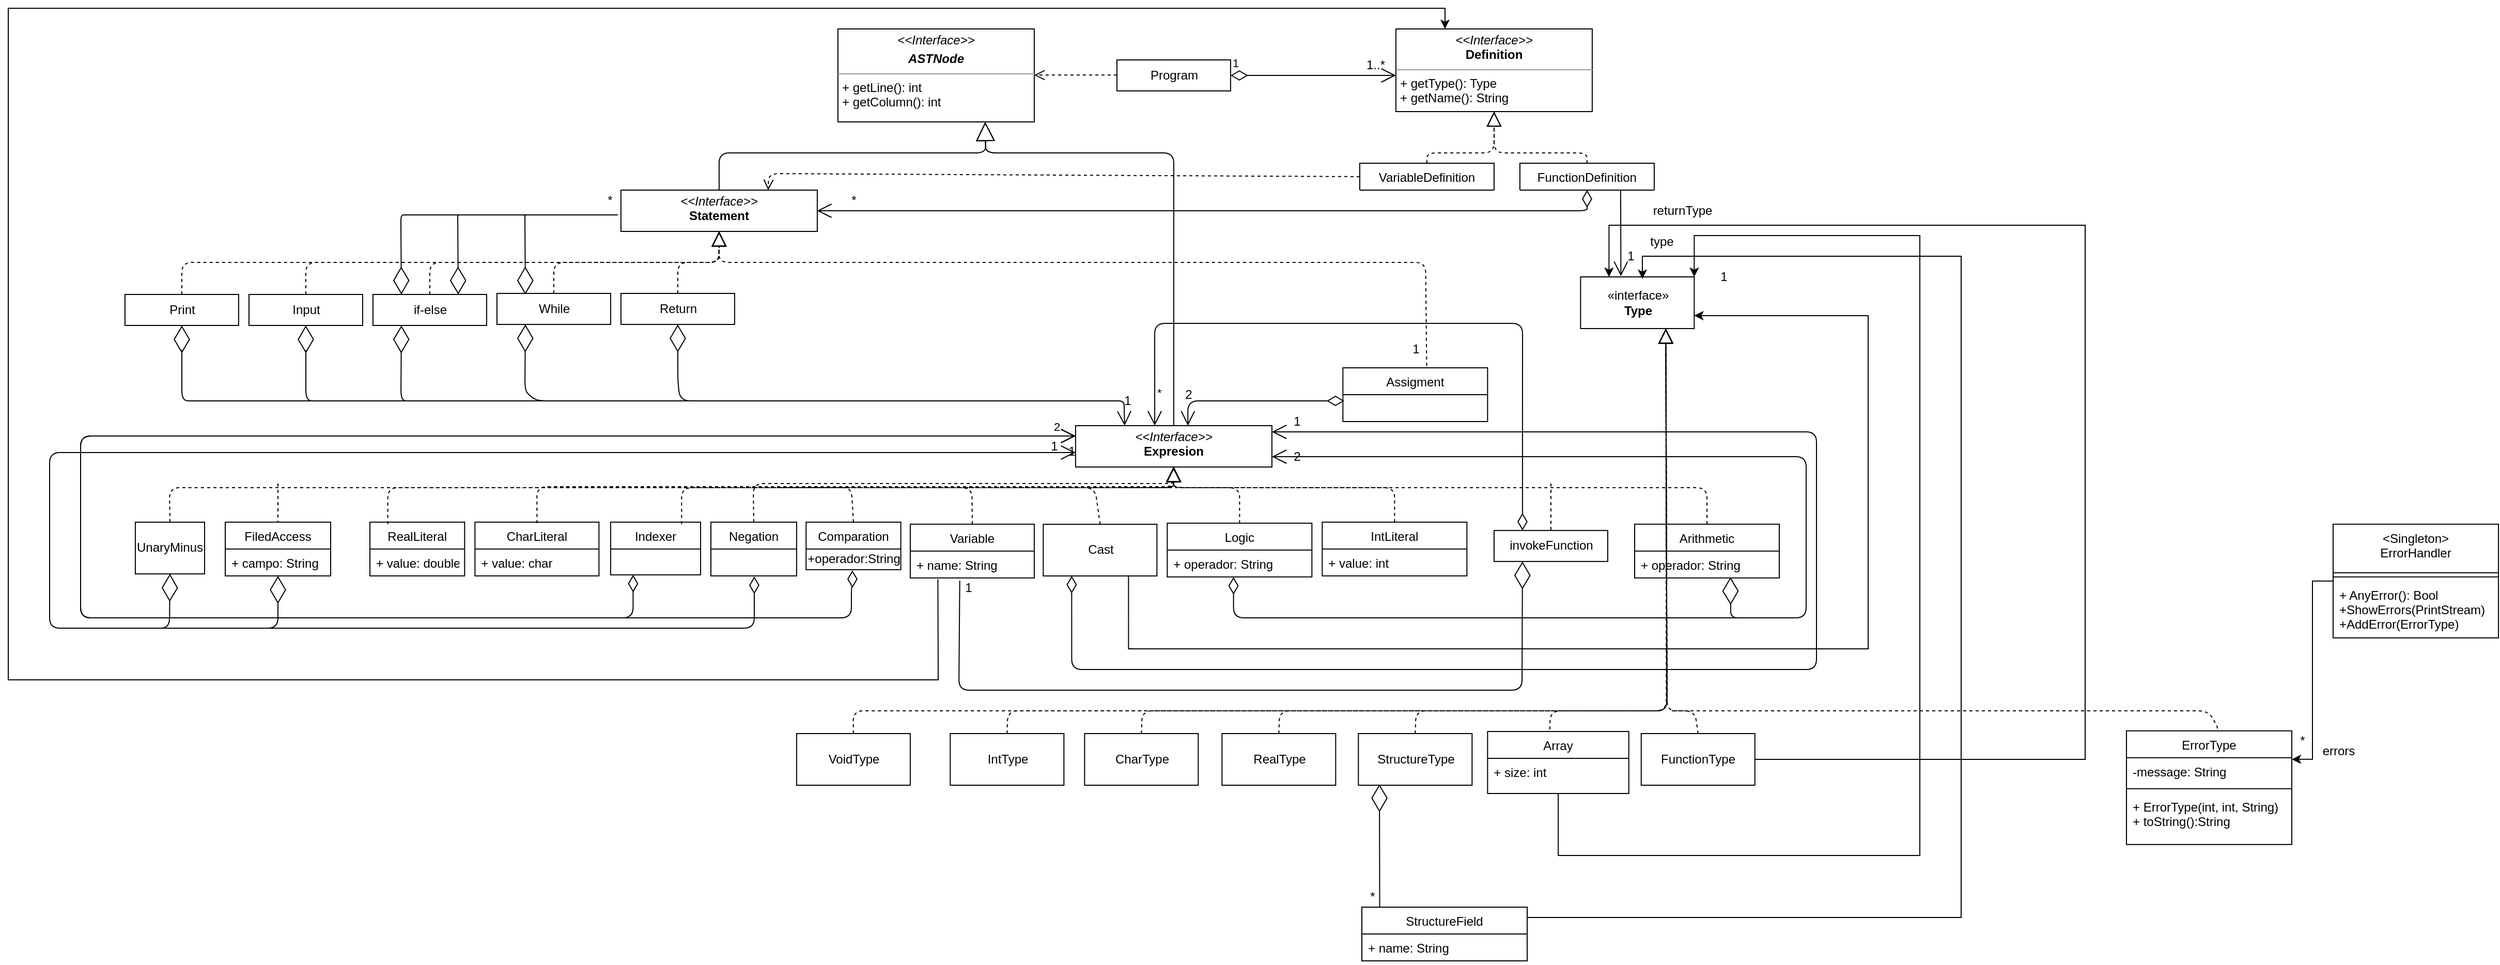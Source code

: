 <mxfile version="12.8.8" type="device"><diagram id="mtqX8npWalexchoMJ6ea" name="Page-1"><mxGraphModel dx="3310" dy="965" grid="1" gridSize="10" guides="1" tooltips="1" connect="1" arrows="1" fold="1" page="1" pageScale="1" pageWidth="1654" pageHeight="1169" math="0" shadow="0"><root><mxCell id="0"/><mxCell id="1" parent="0"/><mxCell id="wQ34snUCWMSQQyn44L-6-1" value="&lt;p style=&quot;margin: 0px ; margin-top: 4px ; text-align: center&quot;&gt;&lt;i&gt;&amp;lt;&amp;lt;Interface&amp;gt;&amp;gt;&lt;/i&gt;&lt;br&gt;&lt;/p&gt;&lt;p style=&quot;margin: 0px ; margin-top: 4px ; text-align: center&quot;&gt;&lt;i&gt;&lt;b&gt;ASTNode&lt;/b&gt;&lt;/i&gt;&lt;/p&gt;&lt;hr size=&quot;1&quot;&gt;&lt;p style=&quot;margin: 0px ; margin-left: 4px&quot;&gt;+ getLine(): int&lt;br&gt;+ getColumn(): int&lt;/p&gt;" style="verticalAlign=top;align=left;overflow=fill;fontSize=12;fontFamily=Helvetica;html=1;" parent="1" vertex="1"><mxGeometry x="742.96" y="140" width="190" height="90" as="geometry"/></mxCell><mxCell id="wQ34snUCWMSQQyn44L-6-2" value="" style="html=1;verticalAlign=bottom;endArrow=open;dashed=1;endSize=8;" parent="1" edge="1"><mxGeometry relative="1" as="geometry"><mxPoint x="1012.96" y="184.66" as="sourcePoint"/><mxPoint x="932.96" y="184.66" as="targetPoint"/></mxGeometry></mxCell><mxCell id="wQ34snUCWMSQQyn44L-6-3" value="Program" style="html=1;" parent="1" vertex="1"><mxGeometry x="1012.96" y="170" width="110" height="30" as="geometry"/></mxCell><mxCell id="wQ34snUCWMSQQyn44L-6-4" value="1" style="endArrow=open;html=1;endSize=12;startArrow=diamondThin;startSize=14;startFill=0;edgeStyle=orthogonalEdgeStyle;align=left;verticalAlign=bottom;" parent="1" source="wQ34snUCWMSQQyn44L-6-3" edge="1"><mxGeometry x="-1" y="3" relative="1" as="geometry"><mxPoint x="1122.96" y="185" as="sourcePoint"/><mxPoint x="1282.96" y="185" as="targetPoint"/></mxGeometry></mxCell><mxCell id="wQ34snUCWMSQQyn44L-6-5" value="&lt;p style=&quot;margin: 0px ; margin-top: 4px ; text-align: center&quot;&gt;&lt;i&gt;&amp;lt;&amp;lt;Interface&amp;gt;&amp;gt;&lt;/i&gt;&lt;br&gt;&lt;b&gt;Definition&lt;/b&gt;&lt;/p&gt;&lt;hr size=&quot;1&quot;&gt;&lt;p style=&quot;margin: 0px ; margin-left: 4px&quot;&gt;+ getType(): Type&lt;br&gt;+ getName(): String&lt;/p&gt;" style="verticalAlign=top;align=left;overflow=fill;fontSize=12;fontFamily=Helvetica;html=1;" parent="1" vertex="1"><mxGeometry x="1282.96" y="140" width="190" height="80" as="geometry"/></mxCell><mxCell id="wQ34snUCWMSQQyn44L-6-6" value="1..*" style="text;html=1;align=center;verticalAlign=middle;resizable=0;points=[];autosize=1;" parent="1" vertex="1"><mxGeometry x="1247.96" y="165" width="30" height="20" as="geometry"/></mxCell><mxCell id="wQ34snUCWMSQQyn44L-6-7" value="VariableDefinition" style="swimlane;fontStyle=0;childLayout=stackLayout;horizontal=1;startSize=26;fillColor=none;horizontalStack=0;resizeParent=1;resizeParentMax=0;resizeLast=0;collapsible=1;marginBottom=0;" parent="1" vertex="1" collapsed="1"><mxGeometry x="1247.96" y="270" width="130" height="26" as="geometry"><mxRectangle x="1270" y="220" width="140" height="52" as="alternateBounds"/></mxGeometry></mxCell><mxCell id="wQ34snUCWMSQQyn44L-6-8" value="+ offset: int" style="text;strokeColor=none;fillColor=none;align=left;verticalAlign=top;spacingLeft=4;spacingRight=4;overflow=hidden;rotatable=0;points=[[0,0.5],[1,0.5]];portConstraint=eastwest;" parent="wQ34snUCWMSQQyn44L-6-7" vertex="1"><mxGeometry y="26" width="130" height="26" as="geometry"/></mxCell><mxCell id="wQ34snUCWMSQQyn44L-6-9" value="FunctionDefinition" style="swimlane;fontStyle=0;childLayout=stackLayout;horizontal=1;startSize=26;fillColor=none;horizontalStack=0;resizeParent=1;resizeParentMax=0;resizeLast=0;collapsible=1;marginBottom=0;" parent="1" vertex="1" collapsed="1"><mxGeometry x="1402.96" y="270" width="130" height="26" as="geometry"><mxRectangle x="1430" y="220" width="140" height="52" as="alternateBounds"/></mxGeometry></mxCell><mxCell id="wQ34snUCWMSQQyn44L-6-10" value="+ name: String" style="text;strokeColor=none;fillColor=none;align=left;verticalAlign=top;spacingLeft=4;spacingRight=4;overflow=hidden;rotatable=0;points=[[0,0.5],[1,0.5]];portConstraint=eastwest;" parent="wQ34snUCWMSQQyn44L-6-9" vertex="1"><mxGeometry y="26" width="130" height="26" as="geometry"/></mxCell><mxCell id="wQ34snUCWMSQQyn44L-6-11" value="&lt;p style=&quot;margin: 0px ; margin-top: 4px ; text-align: center&quot;&gt;&lt;i&gt;&amp;lt;&amp;lt;Interface&amp;gt;&amp;gt;&lt;/i&gt;&lt;br&gt;&lt;b&gt;Statement&lt;/b&gt;&lt;/p&gt;" style="verticalAlign=top;align=left;overflow=fill;fontSize=12;fontFamily=Helvetica;html=1;" parent="1" vertex="1"><mxGeometry x="532.96" y="296" width="190" height="40" as="geometry"/></mxCell><mxCell id="wQ34snUCWMSQQyn44L-6-12" value="" style="html=1;verticalAlign=bottom;endArrow=open;dashed=1;endSize=8;entryX=0.75;entryY=0;entryDx=0;entryDy=0;exitX=0;exitY=0.5;exitDx=0;exitDy=0;" parent="1" source="wQ34snUCWMSQQyn44L-6-7" target="wQ34snUCWMSQQyn44L-6-11" edge="1"><mxGeometry relative="1" as="geometry"><mxPoint x="1162.96" y="310" as="sourcePoint"/><mxPoint x="1082.96" y="310" as="targetPoint"/><Array as="points"><mxPoint x="675.96" y="280"/></Array></mxGeometry></mxCell><mxCell id="wQ34snUCWMSQQyn44L-6-13" value="&lt;br&gt;" style="endArrow=open;html=1;endSize=12;startArrow=diamondThin;startSize=14;startFill=0;edgeStyle=orthogonalEdgeStyle;align=left;verticalAlign=bottom;exitX=0.5;exitY=1;exitDx=0;exitDy=0;" parent="1" source="wQ34snUCWMSQQyn44L-6-9" edge="1"><mxGeometry x="-1" y="3" relative="1" as="geometry"><mxPoint x="1472.96" y="320" as="sourcePoint"/><mxPoint x="722.67" y="316" as="targetPoint"/><Array as="points"><mxPoint x="1467.67" y="316"/><mxPoint x="722.67" y="316"/></Array></mxGeometry></mxCell><mxCell id="wQ34snUCWMSQQyn44L-6-14" value="*" style="text;html=1;align=center;verticalAlign=middle;resizable=0;points=[];autosize=1;" parent="1" vertex="1"><mxGeometry x="747.96" y="296" width="20" height="20" as="geometry"/></mxCell><mxCell id="wQ34snUCWMSQQyn44L-6-15" value="" style="endArrow=block;endSize=16;endFill=0;html=1;exitX=0.5;exitY=0;exitDx=0;exitDy=0;entryX=0.75;entryY=1;entryDx=0;entryDy=0;" parent="1" source="wQ34snUCWMSQQyn44L-6-11" target="wQ34snUCWMSQQyn44L-6-1" edge="1"><mxGeometry x="0.136" y="40" width="160" relative="1" as="geometry"><mxPoint x="742.96" y="400" as="sourcePoint"/><mxPoint x="912.96" y="300" as="targetPoint"/><Array as="points"><mxPoint x="627.96" y="260"/><mxPoint x="885.96" y="260"/></Array><mxPoint as="offset"/></mxGeometry></mxCell><mxCell id="wQ34snUCWMSQQyn44L-6-16" value="&lt;p style=&quot;margin: 0px ; margin-top: 4px ; text-align: center&quot;&gt;&lt;i&gt;&amp;lt;&amp;lt;Interface&amp;gt;&amp;gt;&lt;/i&gt;&lt;br&gt;&lt;b&gt;Expresion&lt;/b&gt;&lt;/p&gt;&lt;p style=&quot;margin: 0px ; margin-left: 4px&quot;&gt;&lt;br&gt;&lt;/p&gt;&lt;p style=&quot;margin: 0px ; margin-left: 4px&quot;&gt;&lt;br&gt;&lt;/p&gt;" style="verticalAlign=top;align=left;overflow=fill;fontSize=12;fontFamily=Helvetica;html=1;" parent="1" vertex="1"><mxGeometry x="972.96" y="524" width="190" height="40" as="geometry"/></mxCell><mxCell id="wQ34snUCWMSQQyn44L-6-17" value="&lt;br&gt;" style="endArrow=block;endSize=16;endFill=0;html=1;exitX=0.5;exitY=0;exitDx=0;exitDy=0;entryX=0.75;entryY=1;entryDx=0;entryDy=0;" parent="1" source="wQ34snUCWMSQQyn44L-6-16" target="wQ34snUCWMSQQyn44L-6-1" edge="1"><mxGeometry width="160" relative="1" as="geometry"><mxPoint x="1062.96" y="380" as="sourcePoint"/><mxPoint x="882.96" y="230" as="targetPoint"/><Array as="points"><mxPoint x="1067.96" y="420"/><mxPoint x="1067.96" y="260"/><mxPoint x="885.96" y="260"/></Array></mxGeometry></mxCell><mxCell id="wQ34snUCWMSQQyn44L-6-18" value="Assigment" style="swimlane;fontStyle=0;childLayout=stackLayout;horizontal=1;startSize=26;fillColor=none;horizontalStack=0;resizeParent=1;resizeParentMax=0;resizeLast=0;collapsible=1;marginBottom=0;" parent="1" vertex="1"><mxGeometry x="1231.67" y="468" width="140" height="52" as="geometry"><mxRectangle x="1290" y="350" width="90" height="26" as="alternateBounds"/></mxGeometry></mxCell><mxCell id="wQ34snUCWMSQQyn44L-6-19" value="" style="endArrow=open;html=1;endSize=12;startArrow=diamondThin;startSize=14;startFill=0;edgeStyle=orthogonalEdgeStyle;align=left;verticalAlign=bottom;exitX=0;exitY=0.5;exitDx=0;exitDy=0;" parent="1" target="wQ34snUCWMSQQyn44L-6-16" edge="1"><mxGeometry x="-1" y="3" relative="1" as="geometry"><mxPoint x="1232.96" y="500" as="sourcePoint"/><mxPoint x="1151.67" y="520" as="targetPoint"/><Array as="points"><mxPoint x="1081.67" y="500"/></Array></mxGeometry></mxCell><mxCell id="wQ34snUCWMSQQyn44L-6-20" value="1" style="text;html=1;align=center;verticalAlign=middle;resizable=0;points=[];autosize=1;" parent="1" vertex="1"><mxGeometry x="1291.67" y="440" width="20" height="20" as="geometry"/></mxCell><mxCell id="wQ34snUCWMSQQyn44L-6-22" value="«interface»&lt;br&gt;&lt;b&gt;Type&lt;/b&gt;" style="html=1;" parent="1" vertex="1"><mxGeometry x="1461.67" y="380" width="110" height="50" as="geometry"/></mxCell><mxCell id="wQ34snUCWMSQQyn44L-6-23" value="" style="endArrow=block;dashed=1;endFill=0;endSize=12;html=1;exitX=0.5;exitY=0;exitDx=0;exitDy=0;entryX=0.5;entryY=1;entryDx=0;entryDy=0;" parent="1" source="wQ34snUCWMSQQyn44L-6-7" target="wQ34snUCWMSQQyn44L-6-5" edge="1"><mxGeometry width="160" relative="1" as="geometry"><mxPoint x="1247.96" y="250" as="sourcePoint"/><mxPoint x="1372.96" y="220" as="targetPoint"/><Array as="points"><mxPoint x="1312.96" y="260"/><mxPoint x="1377.96" y="260"/></Array></mxGeometry></mxCell><mxCell id="wQ34snUCWMSQQyn44L-6-24" value="" style="endArrow=block;dashed=1;endFill=0;endSize=12;html=1;entryX=0.5;entryY=1;entryDx=0;entryDy=0;exitX=0.5;exitY=0;exitDx=0;exitDy=0;" parent="1" source="wQ34snUCWMSQQyn44L-6-9" target="wQ34snUCWMSQQyn44L-6-5" edge="1"><mxGeometry width="160" relative="1" as="geometry"><mxPoint x="1257.96" y="260" as="sourcePoint"/><mxPoint x="1417.96" y="260" as="targetPoint"/><Array as="points"><mxPoint x="1467.96" y="260"/><mxPoint x="1377.96" y="260"/></Array></mxGeometry></mxCell><mxCell id="wQ34snUCWMSQQyn44L-6-25" value="" style="endArrow=open;endFill=1;endSize=12;html=1;exitX=0.75;exitY=1;exitDx=0;exitDy=0;entryX=0.355;entryY=-0.015;entryDx=0;entryDy=0;entryPerimeter=0;" parent="1" source="wQ34snUCWMSQQyn44L-6-9" target="wQ34snUCWMSQQyn44L-6-22" edge="1"><mxGeometry width="160" relative="1" as="geometry"><mxPoint x="1502.96" y="330" as="sourcePoint"/><mxPoint x="1662.96" y="330" as="targetPoint"/></mxGeometry></mxCell><mxCell id="wQ34snUCWMSQQyn44L-6-26" value="" style="endArrow=block;dashed=1;endFill=0;endSize=12;html=1;entryX=0.5;entryY=1;entryDx=0;entryDy=0;exitX=0.5;exitY=0;exitDx=0;exitDy=0;" parent="1" source="wQ34snUCWMSQQyn44L-6-28" target="wQ34snUCWMSQQyn44L-6-16" edge="1"><mxGeometry width="160" relative="1" as="geometry"><mxPoint x="1067.96" y="614" as="sourcePoint"/><mxPoint x="1142.96" y="614" as="targetPoint"/><Array as="points"><mxPoint x="96" y="584"/><mxPoint x="118" y="584"/><mxPoint x="186.67" y="584"/><mxPoint x="366.67" y="584"/><mxPoint x="547.96" y="584"/><mxPoint x="1067.96" y="584"/></Array></mxGeometry></mxCell><mxCell id="wQ34snUCWMSQQyn44L-6-27" value="" style="endArrow=block;dashed=1;endFill=0;endSize=12;html=1;entryX=0.5;entryY=1;entryDx=0;entryDy=0;exitX=0.5;exitY=0;exitDx=0;exitDy=0;" parent="1" source="wQ34snUCWMSQQyn44L-6-29" edge="1"><mxGeometry width="160" relative="1" as="geometry"><mxPoint x="1067.62" y="614" as="sourcePoint"/><mxPoint x="1067.62" y="564" as="targetPoint"/><Array as="points"><mxPoint x="872.67" y="584"/><mxPoint x="822.96" y="584"/><mxPoint x="842.96" y="584"/><mxPoint x="922.96" y="584"/><mxPoint x="1067.96" y="584"/></Array></mxGeometry></mxCell><mxCell id="wQ34snUCWMSQQyn44L-6-28" value="UnaryMinus" style="html=1;" parent="1" vertex="1"><mxGeometry x="62.96" y="617.43" width="67.04" height="50" as="geometry"/></mxCell><mxCell id="wQ34snUCWMSQQyn44L-6-29" value="Variable" style="swimlane;fontStyle=0;childLayout=stackLayout;horizontal=1;startSize=26;fillColor=none;horizontalStack=0;resizeParent=1;resizeParentMax=0;resizeLast=0;collapsible=1;marginBottom=0;" parent="1" vertex="1"><mxGeometry x="812.96" y="619.43" width="120" height="52" as="geometry"/></mxCell><mxCell id="wQ34snUCWMSQQyn44L-6-30" value="+ name: String" style="text;strokeColor=none;fillColor=none;align=left;verticalAlign=top;spacingLeft=4;spacingRight=4;overflow=hidden;rotatable=0;points=[[0,0.5],[1,0.5]];portConstraint=eastwest;" parent="wQ34snUCWMSQQyn44L-6-29" vertex="1"><mxGeometry y="26" width="120" height="26" as="geometry"/></mxCell><mxCell id="wQ34snUCWMSQQyn44L-6-31" value="" style="endArrow=block;dashed=1;endFill=0;endSize=12;html=1;entryX=0.5;entryY=1;entryDx=0;entryDy=0;exitX=0.5;exitY=0;exitDx=0;exitDy=0;" parent="1" source="wQ34snUCWMSQQyn44L-6-33" edge="1"><mxGeometry width="160" relative="1" as="geometry"><mxPoint x="1067.62" y="614" as="sourcePoint"/><mxPoint x="1067.62" y="564" as="targetPoint"/><Array as="points"><mxPoint x="1281.67" y="584"/><mxPoint x="1232.96" y="584"/><mxPoint x="1207.96" y="584"/><mxPoint x="1152.96" y="584"/><mxPoint x="1067.96" y="584"/></Array></mxGeometry></mxCell><mxCell id="wQ34snUCWMSQQyn44L-6-32" value="" style="endArrow=block;dashed=1;endFill=0;endSize=12;html=1;entryX=0.5;entryY=1;entryDx=0;entryDy=0;exitX=0.5;exitY=0;exitDx=0;exitDy=0;" parent="1" source="wQ34snUCWMSQQyn44L-6-35" edge="1"><mxGeometry width="160" relative="1" as="geometry"><mxPoint x="1067.62" y="614" as="sourcePoint"/><mxPoint x="1067.62" y="564" as="targetPoint"/><Array as="points"><mxPoint x="1584" y="584"/><mxPoint x="1432.67" y="584"/><mxPoint x="1382.96" y="584"/><mxPoint x="1192.96" y="584"/><mxPoint x="1152.96" y="584"/><mxPoint x="1067.96" y="584"/></Array></mxGeometry></mxCell><mxCell id="wQ34snUCWMSQQyn44L-6-33" value="IntLiteral" style="swimlane;fontStyle=0;childLayout=stackLayout;horizontal=1;startSize=26;fillColor=none;horizontalStack=0;resizeParent=1;resizeParentMax=0;resizeLast=0;collapsible=1;marginBottom=0;" parent="1" vertex="1"><mxGeometry x="1211.67" y="617.43" width="140" height="52" as="geometry"/></mxCell><mxCell id="wQ34snUCWMSQQyn44L-6-34" value="+ value: int" style="text;strokeColor=none;fillColor=none;align=left;verticalAlign=top;spacingLeft=4;spacingRight=4;overflow=hidden;rotatable=0;points=[[0,0.5],[1,0.5]];portConstraint=eastwest;" parent="wQ34snUCWMSQQyn44L-6-33" vertex="1"><mxGeometry y="26" width="140" height="26" as="geometry"/></mxCell><mxCell id="wQ34snUCWMSQQyn44L-6-35" value="Arithmetic" style="swimlane;fontStyle=0;childLayout=stackLayout;horizontal=1;startSize=26;fillColor=none;horizontalStack=0;resizeParent=1;resizeParentMax=0;resizeLast=0;collapsible=1;marginBottom=0;" parent="1" vertex="1"><mxGeometry x="1514" y="619.43" width="140" height="52" as="geometry"/></mxCell><mxCell id="wQ34snUCWMSQQyn44L-6-36" value="+ operador: String" style="text;strokeColor=none;fillColor=none;align=left;verticalAlign=top;spacingLeft=4;spacingRight=4;overflow=hidden;rotatable=0;points=[[0,0.5],[1,0.5]];portConstraint=eastwest;" parent="wQ34snUCWMSQQyn44L-6-35" vertex="1"><mxGeometry y="26" width="140" height="26" as="geometry"/></mxCell><mxCell id="wQ34snUCWMSQQyn44L-6-37" value="2" style="text;html=1;align=center;verticalAlign=middle;resizable=0;points=[];autosize=1;" parent="1" vertex="1"><mxGeometry x="1071.67" y="484" width="20" height="20" as="geometry"/></mxCell><mxCell id="wQ34snUCWMSQQyn44L-6-40" value="Print" style="html=1;" parent="1" vertex="1"><mxGeometry x="52.96" y="397" width="110" height="30" as="geometry"/></mxCell><mxCell id="wQ34snUCWMSQQyn44L-6-41" value="Input" style="html=1;" parent="1" vertex="1"><mxGeometry x="172.96" y="397" width="110" height="30" as="geometry"/></mxCell><mxCell id="wQ34snUCWMSQQyn44L-6-42" value="if-else" style="html=1;" parent="1" vertex="1"><mxGeometry x="292.96" y="397" width="110" height="30" as="geometry"/></mxCell><mxCell id="wQ34snUCWMSQQyn44L-6-43" value="While" style="html=1;" parent="1" vertex="1"><mxGeometry x="412.96" y="396" width="110" height="30" as="geometry"/></mxCell><mxCell id="wQ34snUCWMSQQyn44L-6-44" value="Return" style="html=1;" parent="1" vertex="1"><mxGeometry x="532.96" y="396" width="110" height="30" as="geometry"/></mxCell><mxCell id="wQ34snUCWMSQQyn44L-6-45" value="invokeFunction" style="html=1;" parent="1" vertex="1"><mxGeometry x="1377.96" y="625.43" width="110" height="30" as="geometry"/></mxCell><mxCell id="wQ34snUCWMSQQyn44L-6-46" value="" style="endArrow=block;dashed=1;endFill=0;endSize=12;html=1;exitX=0.5;exitY=0;exitDx=0;exitDy=0;entryX=0.5;entryY=1;entryDx=0;entryDy=0;" parent="1" source="wQ34snUCWMSQQyn44L-6-42" target="wQ34snUCWMSQQyn44L-6-11" edge="1"><mxGeometry width="160" relative="1" as="geometry"><mxPoint x="342.96" y="376" as="sourcePoint"/><mxPoint x="632.96" y="336" as="targetPoint"/><Array as="points"><mxPoint x="347.96" y="366"/><mxPoint x="627.96" y="366"/></Array></mxGeometry></mxCell><mxCell id="wQ34snUCWMSQQyn44L-6-47" value="" style="endArrow=block;dashed=1;endFill=0;endSize=12;html=1;exitX=0.5;exitY=0;exitDx=0;exitDy=0;entryX=0.5;entryY=1;entryDx=0;entryDy=0;" parent="1" source="wQ34snUCWMSQQyn44L-6-41" target="wQ34snUCWMSQQyn44L-6-11" edge="1"><mxGeometry width="160" relative="1" as="geometry"><mxPoint x="222.96" y="319" as="sourcePoint"/><mxPoint x="632.96" y="336" as="targetPoint"/><Array as="points"><mxPoint x="227.96" y="366"/><mxPoint x="627.96" y="366"/></Array></mxGeometry></mxCell><mxCell id="wQ34snUCWMSQQyn44L-6-48" value="" style="endArrow=block;dashed=1;endFill=0;endSize=12;html=1;exitX=0.5;exitY=0;exitDx=0;exitDy=0;entryX=0.5;entryY=1;entryDx=0;entryDy=0;" parent="1" source="wQ34snUCWMSQQyn44L-6-40" target="wQ34snUCWMSQQyn44L-6-11" edge="1"><mxGeometry width="160" relative="1" as="geometry"><mxPoint x="92.96" y="360" as="sourcePoint"/><mxPoint x="662.96" y="356" as="targetPoint"/><Array as="points"><mxPoint x="107.96" y="366"/><mxPoint x="627.96" y="366"/></Array></mxGeometry></mxCell><mxCell id="wQ34snUCWMSQQyn44L-6-50" value="" style="endArrow=block;dashed=1;endFill=0;endSize=12;html=1;exitX=0.5;exitY=0;exitDx=0;exitDy=0;entryX=0.5;entryY=1;entryDx=0;entryDy=0;" parent="1" source="wQ34snUCWMSQQyn44L-6-44" target="wQ34snUCWMSQQyn44L-6-11" edge="1"><mxGeometry width="160" relative="1" as="geometry"><mxPoint x="582.96" y="385.5" as="sourcePoint"/><mxPoint x="742.96" y="385.5" as="targetPoint"/><Array as="points"><mxPoint x="587.96" y="366"/><mxPoint x="627.96" y="366"/></Array></mxGeometry></mxCell><mxCell id="wQ34snUCWMSQQyn44L-6-51" value="" style="endArrow=block;dashed=1;endFill=0;endSize=12;html=1;exitX=0.5;exitY=0;exitDx=0;exitDy=0;entryX=0.5;entryY=1;entryDx=0;entryDy=0;" parent="1" source="wQ34snUCWMSQQyn44L-6-43" target="wQ34snUCWMSQQyn44L-6-11" edge="1"><mxGeometry width="160" relative="1" as="geometry"><mxPoint x="452.96" y="369" as="sourcePoint"/><mxPoint x="612.96" y="369" as="targetPoint"/><Array as="points"><mxPoint x="467.96" y="366"/><mxPoint x="627.96" y="366"/></Array></mxGeometry></mxCell><mxCell id="wQ34snUCWMSQQyn44L-6-52" value="IntType" style="html=1;" parent="1" vertex="1"><mxGeometry x="851.67" y="822" width="110" height="50" as="geometry"/></mxCell><mxCell id="wQ34snUCWMSQQyn44L-6-53" value="CharType" style="html=1;" parent="1" vertex="1"><mxGeometry x="981.67" y="822" width="110" height="50" as="geometry"/></mxCell><mxCell id="wQ34snUCWMSQQyn44L-6-54" value="RealType" style="html=1;" parent="1" vertex="1"><mxGeometry x="1114.67" y="822" width="110" height="50" as="geometry"/></mxCell><mxCell id="wQ34snUCWMSQQyn44L-6-55" value="StructureType" style="html=1;" parent="1" vertex="1"><mxGeometry x="1246.67" y="822" width="110" height="50" as="geometry"/></mxCell><mxCell id="wQ34snUCWMSQQyn44L-6-57" value="" style="endArrow=block;dashed=1;endFill=0;endSize=12;html=1;entryX=0.75;entryY=1;entryDx=0;entryDy=0;exitX=0.5;exitY=0;exitDx=0;exitDy=0;" parent="1" source="wQ34snUCWMSQQyn44L-6-52" target="wQ34snUCWMSQQyn44L-6-22" edge="1"><mxGeometry width="160" relative="1" as="geometry"><mxPoint x="1545.35" y="820" as="sourcePoint"/><mxPoint x="1773.56" y="800" as="targetPoint"/><Array as="points"><mxPoint x="907.35" y="800"/><mxPoint x="997.35" y="800"/><mxPoint x="1545.35" y="800"/></Array></mxGeometry></mxCell><mxCell id="wQ34snUCWMSQQyn44L-6-58" value="" style="endArrow=block;dashed=1;endFill=0;endSize=12;html=1;entryX=0.75;entryY=1;entryDx=0;entryDy=0;exitX=0.5;exitY=0;exitDx=0;exitDy=0;" parent="1" source="wQ34snUCWMSQQyn44L-6-54" target="wQ34snUCWMSQQyn44L-6-22" edge="1"><mxGeometry width="160" relative="1" as="geometry"><mxPoint x="872.35" y="1040" as="sourcePoint"/><mxPoint x="1773.56" y="800" as="targetPoint"/><Array as="points"><mxPoint x="1170.35" y="800"/><mxPoint x="1267.35" y="800"/><mxPoint x="1545.35" y="800"/></Array></mxGeometry></mxCell><mxCell id="wQ34snUCWMSQQyn44L-6-59" value="" style="endArrow=block;dashed=1;endFill=0;endSize=12;html=1;entryX=0.75;entryY=1;entryDx=0;entryDy=0;exitX=0.5;exitY=0;exitDx=0;exitDy=0;" parent="1" source="wQ34snUCWMSQQyn44L-6-53" target="wQ34snUCWMSQQyn44L-6-22" edge="1"><mxGeometry width="160" relative="1" as="geometry"><mxPoint x="1332.35" y="760" as="sourcePoint"/><mxPoint x="1773.56" y="800" as="targetPoint"/><Array as="points"><mxPoint x="1037.35" y="800"/><mxPoint x="1125.35" y="800"/><mxPoint x="1271.06" y="800"/><mxPoint x="1545.35" y="800"/></Array></mxGeometry></mxCell><mxCell id="wQ34snUCWMSQQyn44L-6-60" value="" style="endArrow=block;dashed=1;endFill=0;endSize=12;html=1;entryX=0.75;entryY=1;entryDx=0;entryDy=0;exitX=0.5;exitY=0;exitDx=0;exitDy=0;" parent="1" source="wQ34snUCWMSQQyn44L-6-55" target="wQ34snUCWMSQQyn44L-6-22" edge="1"><mxGeometry width="160" relative="1" as="geometry"><mxPoint x="892.35" y="1060" as="sourcePoint"/><mxPoint x="1773.56" y="800" as="targetPoint"/><Array as="points"><mxPoint x="1302.35" y="800"/><mxPoint x="1417.35" y="800"/><mxPoint x="1545.35" y="800"/></Array></mxGeometry></mxCell><mxCell id="wQ34snUCWMSQQyn44L-6-61" value="" style="endArrow=block;dashed=1;endFill=0;endSize=12;html=1;entryX=0.75;entryY=1;entryDx=0;entryDy=0;exitX=0.5;exitY=0;exitDx=0;exitDy=0;" parent="1" target="wQ34snUCWMSQQyn44L-6-22" edge="1"><mxGeometry width="160" relative="1" as="geometry"><mxPoint x="1431.67" y="830" as="sourcePoint"/><mxPoint x="1773.56" y="800" as="targetPoint"/><Array as="points"><mxPoint x="1432.35" y="800"/><mxPoint x="1545.35" y="800"/></Array></mxGeometry></mxCell><mxCell id="wQ34snUCWMSQQyn44L-6-62" value="Logic" style="swimlane;fontStyle=0;childLayout=stackLayout;horizontal=1;startSize=26;fillColor=none;horizontalStack=0;resizeParent=1;resizeParentMax=0;resizeLast=0;collapsible=1;marginBottom=0;" parent="1" vertex="1"><mxGeometry x="1061.67" y="618.43" width="140" height="52" as="geometry"><mxRectangle x="970" y="480" width="90" height="26" as="alternateBounds"/></mxGeometry></mxCell><mxCell id="wQ34snUCWMSQQyn44L-6-63" value="+ operador: String" style="text;strokeColor=none;fillColor=none;align=left;verticalAlign=top;spacingLeft=4;spacingRight=4;overflow=hidden;rotatable=0;points=[[0,0.5],[1,0.5]];portConstraint=eastwest;" parent="wQ34snUCWMSQQyn44L-6-62" vertex="1"><mxGeometry y="26" width="140" height="26" as="geometry"/></mxCell><mxCell id="wQ34snUCWMSQQyn44L-6-64" value="" style="endArrow=block;dashed=1;endFill=0;endSize=12;html=1;entryX=0.5;entryY=1;entryDx=0;entryDy=0;exitX=0.5;exitY=0;exitDx=0;exitDy=0;" parent="1" source="wQ34snUCWMSQQyn44L-6-62" target="wQ34snUCWMSQQyn44L-6-16" edge="1"><mxGeometry width="160" relative="1" as="geometry"><mxPoint x="662.96" y="874" as="sourcePoint"/><mxPoint x="822.96" y="874" as="targetPoint"/><Array as="points"><mxPoint x="1131.67" y="584"/><mxPoint x="1082.96" y="584"/><mxPoint x="1012.96" y="584"/><mxPoint x="1067.96" y="584"/></Array></mxGeometry></mxCell><mxCell id="wQ34snUCWMSQQyn44L-6-65" value="Comparation" style="swimlane;fontStyle=0;childLayout=stackLayout;horizontal=1;startSize=26;fillColor=none;horizontalStack=0;resizeParent=1;resizeParentMax=0;resizeLast=0;collapsible=1;marginBottom=0;" parent="1" vertex="1"><mxGeometry x="712.13" y="617.43" width="91.67" height="46" as="geometry"/></mxCell><mxCell id="dhD0Wh5q0PFC-oyNv0D--8" value="+operador:String" style="text;html=1;align=center;verticalAlign=middle;resizable=0;points=[];autosize=1;" parent="wQ34snUCWMSQQyn44L-6-65" vertex="1"><mxGeometry y="26" width="91.67" height="20" as="geometry"/></mxCell><mxCell id="wQ34snUCWMSQQyn44L-6-66" value="" style="endArrow=block;dashed=1;endFill=0;endSize=12;html=1;entryX=0.5;entryY=1;entryDx=0;entryDy=0;exitX=0.5;exitY=0;exitDx=0;exitDy=0;" parent="1" source="wQ34snUCWMSQQyn44L-6-65" target="wQ34snUCWMSQQyn44L-6-16" edge="1"><mxGeometry width="160" relative="1" as="geometry"><mxPoint x="602.96" y="804" as="sourcePoint"/><mxPoint x="762.96" y="804" as="targetPoint"/><Array as="points"><mxPoint x="756" y="584"/><mxPoint x="741.67" y="584"/><mxPoint x="682.96" y="584"/><mxPoint x="1067.96" y="584"/></Array></mxGeometry></mxCell><mxCell id="wuhziipgRq30k5-KtSn9-1" style="edgeStyle=orthogonalEdgeStyle;rounded=0;orthogonalLoop=1;jettySize=auto;html=1;exitX=0.75;exitY=1;exitDx=0;exitDy=0;entryX=1;entryY=0.75;entryDx=0;entryDy=0;" parent="1" source="wQ34snUCWMSQQyn44L-6-67" target="wQ34snUCWMSQQyn44L-6-22" edge="1"><mxGeometry relative="1" as="geometry"><mxPoint x="1730" y="510" as="targetPoint"/><Array as="points"><mxPoint x="1024" y="740"/><mxPoint x="1740" y="740"/><mxPoint x="1740" y="418"/></Array></mxGeometry></mxCell><mxCell id="wQ34snUCWMSQQyn44L-6-67" value="Cast" style="html=1;" parent="1" vertex="1"><mxGeometry x="941.67" y="619.43" width="110" height="50" as="geometry"/></mxCell><mxCell id="wQ34snUCWMSQQyn44L-6-68" value="" style="endArrow=block;dashed=1;endFill=0;endSize=12;html=1;entryX=0.5;entryY=1;entryDx=0;entryDy=0;exitX=0.5;exitY=0;exitDx=0;exitDy=0;" parent="1" source="wQ34snUCWMSQQyn44L-6-67" target="wQ34snUCWMSQQyn44L-6-16" edge="1"><mxGeometry width="160" relative="1" as="geometry"><mxPoint x="712.96" y="734" as="sourcePoint"/><mxPoint x="872.96" y="734" as="targetPoint"/><Array as="points"><mxPoint x="991.67" y="584"/><mxPoint x="947.96" y="584"/><mxPoint x="1067.96" y="584"/></Array></mxGeometry></mxCell><mxCell id="wQ34snUCWMSQQyn44L-6-69" value="" style="endArrow=block;dashed=1;endFill=0;endSize=12;html=1;entryX=0.75;entryY=1;entryDx=0;entryDy=0;exitX=0.5;exitY=0;exitDx=0;exitDy=0;" parent="1" source="wQ34snUCWMSQQyn44L-6-70" target="wQ34snUCWMSQQyn44L-6-22" edge="1"><mxGeometry width="160" relative="1" as="geometry"><mxPoint x="1572.35" y="830" as="sourcePoint"/><mxPoint x="1773.56" y="800" as="targetPoint"/><Array as="points"><mxPoint x="1572.35" y="800"/><mxPoint x="1545.35" y="800"/></Array></mxGeometry></mxCell><mxCell id="dhD0Wh5q0PFC-oyNv0D--81" style="edgeStyle=orthogonalEdgeStyle;rounded=0;orthogonalLoop=1;jettySize=auto;html=1;entryX=0.25;entryY=0;entryDx=0;entryDy=0;" parent="1" source="wQ34snUCWMSQQyn44L-6-70" target="wQ34snUCWMSQQyn44L-6-22" edge="1"><mxGeometry relative="1" as="geometry"><Array as="points"><mxPoint x="1950" y="847"/><mxPoint x="1950" y="330"/><mxPoint x="1489" y="330"/></Array></mxGeometry></mxCell><mxCell id="wQ34snUCWMSQQyn44L-6-70" value="FunctionType" style="html=1;" parent="1" vertex="1"><mxGeometry x="1520.38" y="822" width="110" height="50" as="geometry"/></mxCell><mxCell id="wQ34snUCWMSQQyn44L-6-71" value="RealLiteral" style="swimlane;fontStyle=0;align=center;verticalAlign=top;childLayout=stackLayout;horizontal=1;startSize=26;horizontalStack=0;resizeParent=1;resizeParentMax=0;resizeLast=0;collapsible=1;marginBottom=0;" parent="1" vertex="1"><mxGeometry x="290" y="617.43" width="91.67" height="52" as="geometry"/></mxCell><mxCell id="wQ34snUCWMSQQyn44L-6-72" value="+ value: double" style="text;strokeColor=none;fillColor=none;align=left;verticalAlign=top;spacingLeft=4;spacingRight=4;overflow=hidden;rotatable=0;points=[[0,0.5],[1,0.5]];portConstraint=eastwest;" parent="wQ34snUCWMSQQyn44L-6-71" vertex="1"><mxGeometry y="26" width="91.67" height="26" as="geometry"/></mxCell><mxCell id="wQ34snUCWMSQQyn44L-6-73" value="CharLiteral" style="swimlane;fontStyle=0;align=center;verticalAlign=top;childLayout=stackLayout;horizontal=1;startSize=26;horizontalStack=0;resizeParent=1;resizeParentMax=0;resizeLast=0;collapsible=1;marginBottom=0;" parent="1" vertex="1"><mxGeometry x="391.67" y="617.43" width="120" height="52" as="geometry"/></mxCell><mxCell id="wQ34snUCWMSQQyn44L-6-74" value="+ value: char" style="text;strokeColor=none;fillColor=none;align=left;verticalAlign=top;spacingLeft=4;spacingRight=4;overflow=hidden;rotatable=0;points=[[0,0.5],[1,0.5]];portConstraint=eastwest;" parent="wQ34snUCWMSQQyn44L-6-73" vertex="1"><mxGeometry y="26" width="120" height="26" as="geometry"/></mxCell><mxCell id="wQ34snUCWMSQQyn44L-6-75" value="Indexer" style="swimlane;fontStyle=0;align=center;verticalAlign=top;childLayout=stackLayout;horizontal=1;startSize=26;horizontalStack=0;resizeParent=1;resizeParentMax=0;resizeLast=0;collapsible=1;marginBottom=0;fillColor=#ffffff;strokeColor=#000000;" parent="1" vertex="1"><mxGeometry x="522.96" y="617.43" width="87.04" height="51" as="geometry"/></mxCell><mxCell id="wQ34snUCWMSQQyn44L-6-76" value="" style="endArrow=block;dashed=1;endFill=0;endSize=12;html=1;entryX=0.5;entryY=1;entryDx=0;entryDy=0;exitX=0.5;exitY=0;exitDx=0;exitDy=0;" parent="1" target="wQ34snUCWMSQQyn44L-6-16" edge="1"><mxGeometry width="160" relative="1" as="geometry"><mxPoint x="307.31" y="619.43" as="sourcePoint"/><mxPoint x="1188.6" y="564" as="targetPoint"/><Array as="points"><mxPoint x="307.31" y="584"/><mxPoint x="487.31" y="584"/><mxPoint x="668.6" y="584"/><mxPoint x="1067.67" y="584"/></Array></mxGeometry></mxCell><mxCell id="wQ34snUCWMSQQyn44L-6-77" value="" style="endArrow=block;dashed=1;endFill=0;endSize=12;html=1;entryX=0.5;entryY=1;entryDx=0;entryDy=0;exitX=0.5;exitY=0;exitDx=0;exitDy=0;" parent="1" target="wQ34snUCWMSQQyn44L-6-16" edge="1"><mxGeometry width="160" relative="1" as="geometry"><mxPoint x="451.67" y="618.43" as="sourcePoint"/><mxPoint x="1332.96" y="563" as="targetPoint"/><Array as="points"><mxPoint x="451.67" y="583"/><mxPoint x="631.67" y="583"/><mxPoint x="812.96" y="583"/><mxPoint x="1067.67" y="583"/></Array></mxGeometry></mxCell><mxCell id="wQ34snUCWMSQQyn44L-6-78" value="" style="endArrow=block;dashed=1;endFill=0;endSize=12;html=1;entryX=0.5;entryY=1;entryDx=0;entryDy=0;exitX=0.5;exitY=0;exitDx=0;exitDy=0;" parent="1" target="wQ34snUCWMSQQyn44L-6-16" edge="1"><mxGeometry width="160" relative="1" as="geometry"><mxPoint x="591.67" y="619.43" as="sourcePoint"/><mxPoint x="1472.96" y="564" as="targetPoint"/><Array as="points"><mxPoint x="591.67" y="584"/><mxPoint x="771.67" y="584"/><mxPoint x="952.96" y="584"/><mxPoint x="1067.67" y="584"/></Array></mxGeometry></mxCell><mxCell id="wQ34snUCWMSQQyn44L-6-79" value="" style="endArrow=block;dashed=1;endFill=0;endSize=12;html=1;exitX=0.579;exitY=-0.038;exitDx=0;exitDy=0;entryX=0.5;entryY=1;entryDx=0;entryDy=0;exitPerimeter=0;" parent="1" source="wQ34snUCWMSQQyn44L-6-18" target="wQ34snUCWMSQQyn44L-6-11" edge="1"><mxGeometry width="160" relative="1" as="geometry"><mxPoint x="711.67" y="396" as="sourcePoint"/><mxPoint x="631.67" y="336" as="targetPoint"/><Array as="points"><mxPoint x="1311.67" y="366"/><mxPoint x="627.67" y="366"/></Array></mxGeometry></mxCell><mxCell id="wQ34snUCWMSQQyn44L-6-80" value="" style="endArrow=block;dashed=1;endFill=0;endSize=12;html=1;entryX=0.75;entryY=1;entryDx=0;entryDy=0;exitX=0.5;exitY=0;exitDx=0;exitDy=0;" parent="1" source="wQ34snUCWMSQQyn44L-6-81" target="wQ34snUCWMSQQyn44L-6-22" edge="1"><mxGeometry width="160" relative="1" as="geometry"><mxPoint x="741.67" y="840" as="sourcePoint"/><mxPoint x="1531.78" y="430" as="targetPoint"/><Array as="points"><mxPoint x="757.67" y="800"/><mxPoint x="984.96" y="800"/><mxPoint x="1544.67" y="800"/></Array></mxGeometry></mxCell><mxCell id="wQ34snUCWMSQQyn44L-6-81" value="VoidType" style="html=1;" parent="1" vertex="1"><mxGeometry x="702.96" y="822" width="110" height="50" as="geometry"/></mxCell><mxCell id="wQ34snUCWMSQQyn44L-6-83" value="2" style="endArrow=open;html=1;endSize=12;startArrow=diamondThin;startSize=14;startFill=0;edgeStyle=orthogonalEdgeStyle;align=left;verticalAlign=bottom;entryX=0;entryY=0.25;entryDx=0;entryDy=0;exitX=0.489;exitY=1.029;exitDx=0;exitDy=0;exitPerimeter=0;" parent="1" source="dhD0Wh5q0PFC-oyNv0D--8" target="wQ34snUCWMSQQyn44L-6-16" edge="1"><mxGeometry x="0.976" relative="1" as="geometry"><mxPoint x="756" y="680" as="sourcePoint"/><mxPoint x="311.67" y="900" as="targetPoint"/><Array as="points"><mxPoint x="757" y="680"/><mxPoint x="756" y="680"/><mxPoint x="756" y="710"/><mxPoint x="10" y="710"/><mxPoint x="10" y="534"/></Array><mxPoint as="offset"/></mxGeometry></mxCell><mxCell id="wQ34snUCWMSQQyn44L-6-90" value="*" style="endArrow=open;html=1;endSize=12;startArrow=diamondThin;startSize=14;startFill=0;edgeStyle=orthogonalEdgeStyle;align=left;verticalAlign=bottom;exitX=0.25;exitY=0;exitDx=0;exitDy=0;" parent="1" source="wQ34snUCWMSQQyn44L-6-45" edge="1"><mxGeometry x="0.93" relative="1" as="geometry"><mxPoint x="781.67" y="404.5" as="sourcePoint"/><mxPoint x="1049.53" y="524" as="targetPoint"/><Array as="points"><mxPoint x="1405" y="425"/><mxPoint x="1049" y="425"/></Array><mxPoint as="offset"/></mxGeometry></mxCell><mxCell id="wQ34snUCWMSQQyn44L-6-95" value="" style="endArrow=open;html=1;endSize=12;startArrow=diamondThin;startSize=14;startFill=0;edgeStyle=orthogonalEdgeStyle;align=left;verticalAlign=bottom;exitX=0.458;exitY=1.002;exitDx=0;exitDy=0;exitPerimeter=0;entryX=1;entryY=0.75;entryDx=0;entryDy=0;" parent="1" source="wQ34snUCWMSQQyn44L-6-63" target="wQ34snUCWMSQQyn44L-6-16" edge="1"><mxGeometry x="-0.808" y="-40" relative="1" as="geometry"><mxPoint x="1131.67" y="710" as="sourcePoint"/><mxPoint x="1291.67" y="710" as="targetPoint"/><Array as="points"><mxPoint x="1126" y="710"/><mxPoint x="1680" y="710"/><mxPoint x="1680" y="554"/></Array><mxPoint x="-27" y="-10" as="offset"/></mxGeometry></mxCell><mxCell id="wQ34snUCWMSQQyn44L-6-96" value="2" style="text;html=1;align=center;verticalAlign=middle;resizable=0;points=[];autosize=1;" parent="1" vertex="1"><mxGeometry x="1176.67" y="544" width="20" height="20" as="geometry"/></mxCell><mxCell id="wQ34snUCWMSQQyn44L-6-99" value="1" style="text;html=1;align=center;verticalAlign=middle;resizable=0;points=[];autosize=1;" parent="1" vertex="1"><mxGeometry x="1012.96" y="490" width="20" height="20" as="geometry"/></mxCell><mxCell id="x8z82ZdaTzqOQBiAwv0d-4" style="edgeStyle=orthogonalEdgeStyle;rounded=0;orthogonalLoop=1;jettySize=auto;html=1;entryX=1;entryY=0;entryDx=0;entryDy=0;" parent="1" source="FXoBGimb1HAzUzmTLGyf-5" target="wQ34snUCWMSQQyn44L-6-22" edge="1"><mxGeometry relative="1" as="geometry"><Array as="points"><mxPoint x="1440" y="940"/><mxPoint x="1790" y="940"/><mxPoint x="1790" y="340"/><mxPoint x="1572" y="340"/></Array></mxGeometry></mxCell><mxCell id="FXoBGimb1HAzUzmTLGyf-5" value="Array" style="swimlane;fontStyle=0;align=center;verticalAlign=top;childLayout=stackLayout;horizontal=1;startSize=26;horizontalStack=0;resizeParent=1;resizeParentMax=0;resizeLast=0;collapsible=1;marginBottom=0;" parent="1" vertex="1"><mxGeometry x="1371.67" y="820" width="136.67" height="60" as="geometry"/></mxCell><mxCell id="FXoBGimb1HAzUzmTLGyf-6" value="+ size: int" style="text;strokeColor=none;fillColor=none;align=left;verticalAlign=top;spacingLeft=4;spacingRight=4;overflow=hidden;rotatable=0;points=[[0,0.5],[1,0.5]];portConstraint=eastwest;" parent="FXoBGimb1HAzUzmTLGyf-5" vertex="1"><mxGeometry y="26" width="136.67" height="34" as="geometry"/></mxCell><mxCell id="dhD0Wh5q0PFC-oyNv0D--1" value="1" style="text;html=1;align=center;verticalAlign=middle;resizable=0;points=[];autosize=1;" parent="1" vertex="1"><mxGeometry x="1590" y="370" width="20" height="20" as="geometry"/></mxCell><mxCell id="dhD0Wh5q0PFC-oyNv0D--2" value="" style="endArrow=open;html=1;endSize=12;startArrow=diamondThin;startSize=14;startFill=0;edgeStyle=orthogonalEdgeStyle;align=left;verticalAlign=bottom;exitX=0.25;exitY=1;exitDx=0;exitDy=0;entryX=0;entryY=0.25;entryDx=0;entryDy=0;" parent="1" source="wQ34snUCWMSQQyn44L-6-75" target="wQ34snUCWMSQQyn44L-6-16" edge="1"><mxGeometry x="-0.96" y="86" relative="1" as="geometry"><mxPoint x="390" y="790" as="sourcePoint"/><mxPoint x="550" y="790" as="targetPoint"/><Array as="points"><mxPoint x="545" y="710"/><mxPoint x="10" y="710"/><mxPoint x="10" y="534"/></Array><mxPoint x="32" y="-6" as="offset"/></mxGeometry></mxCell><mxCell id="dhD0Wh5q0PFC-oyNv0D--10" value="Negation" style="swimlane;fontStyle=0;align=center;verticalAlign=top;childLayout=stackLayout;horizontal=1;startSize=26;horizontalStack=0;resizeParent=1;resizeParentMax=0;resizeLast=0;collapsible=1;marginBottom=0;" parent="1" vertex="1"><mxGeometry x="620" y="617.43" width="82.96" height="52" as="geometry"/></mxCell><mxCell id="dhD0Wh5q0PFC-oyNv0D--15" value="" style="endArrow=open;html=1;endSize=12;startArrow=diamondThin;startSize=14;startFill=0;edgeStyle=orthogonalEdgeStyle;align=left;verticalAlign=bottom;exitX=0.506;exitY=1.022;exitDx=0;exitDy=0;exitPerimeter=0;" parent="1" target="wQ34snUCWMSQQyn44L-6-16" edge="1"><mxGeometry x="-0.945" y="30" relative="1" as="geometry"><mxPoint x="661.978" y="670.002" as="sourcePoint"/><mxPoint x="741.48" y="740" as="targetPoint"/><Array as="points"><mxPoint x="662" y="720"/><mxPoint x="-20" y="720"/><mxPoint x="-20" y="550"/></Array><mxPoint x="28" y="-20" as="offset"/></mxGeometry></mxCell><mxCell id="dhD0Wh5q0PFC-oyNv0D--17" value="" style="endArrow=block;dashed=1;endFill=0;endSize=12;html=1;exitX=0.5;exitY=0;exitDx=0;exitDy=0;entryX=0.5;entryY=1;entryDx=0;entryDy=0;" parent="1" source="dhD0Wh5q0PFC-oyNv0D--10" target="wQ34snUCWMSQQyn44L-6-16" edge="1"><mxGeometry width="160" relative="1" as="geometry"><mxPoint x="652.96" y="600" as="sourcePoint"/><mxPoint x="812.96" y="600" as="targetPoint"/><Array as="points"><mxPoint x="661" y="580"/><mxPoint x="1068" y="580"/></Array></mxGeometry></mxCell><mxCell id="dhD0Wh5q0PFC-oyNv0D--19" value="" style="endArrow=open;html=1;endSize=12;startArrow=diamondThin;startSize=14;startFill=0;edgeStyle=orthogonalEdgeStyle;align=left;verticalAlign=bottom;exitX=0.25;exitY=1;exitDx=0;exitDy=0;" parent="1" source="wQ34snUCWMSQQyn44L-6-67" edge="1"><mxGeometry x="-0.961" y="11" relative="1" as="geometry"><mxPoint x="956.67" y="750" as="sourcePoint"/><mxPoint x="1163" y="530" as="targetPoint"/><Array as="points"><mxPoint x="969" y="760"/><mxPoint x="1690" y="760"/><mxPoint x="1690" y="530"/><mxPoint x="1163" y="530"/></Array><mxPoint as="offset"/></mxGeometry></mxCell><mxCell id="dhD0Wh5q0PFC-oyNv0D--21" value="1" style="text;html=1;align=center;verticalAlign=middle;resizable=0;points=[];autosize=1;" parent="1" vertex="1"><mxGeometry x="1176.67" y="510" width="20" height="20" as="geometry"/></mxCell><mxCell id="dhD0Wh5q0PFC-oyNv0D--24" value="FiledAccess" style="swimlane;fontStyle=0;align=center;verticalAlign=top;childLayout=stackLayout;horizontal=1;startSize=26;horizontalStack=0;resizeParent=1;resizeParentMax=0;resizeLast=0;collapsible=1;marginBottom=0;" parent="1" vertex="1"><mxGeometry x="150" y="617.43" width="102" height="52" as="geometry"/></mxCell><mxCell id="dhD0Wh5q0PFC-oyNv0D--25" value="+ campo: String" style="text;strokeColor=none;fillColor=none;align=left;verticalAlign=top;spacingLeft=4;spacingRight=4;overflow=hidden;rotatable=0;points=[[0,0.5],[1,0.5]];portConstraint=eastwest;" parent="dhD0Wh5q0PFC-oyNv0D--24" vertex="1"><mxGeometry y="26" width="102" height="26" as="geometry"/></mxCell><mxCell id="dhD0Wh5q0PFC-oyNv0D--29" value="" style="endArrow=none;dashed=1;html=1;entryX=0.5;entryY=0;entryDx=0;entryDy=0;" parent="1" target="dhD0Wh5q0PFC-oyNv0D--24" edge="1"><mxGeometry width="50" height="50" relative="1" as="geometry"><mxPoint x="201" y="580" as="sourcePoint"/><mxPoint x="150" y="750" as="targetPoint"/></mxGeometry></mxCell><mxCell id="dhD0Wh5q0PFC-oyNv0D--31" value="" style="endArrow=diamondThin;endFill=0;endSize=24;html=1;entryX=0.25;entryY=1;entryDx=0;entryDy=0;exitX=0.399;exitY=1.101;exitDx=0;exitDy=0;exitPerimeter=0;" parent="1" source="wQ34snUCWMSQQyn44L-6-30" target="wQ34snUCWMSQQyn44L-6-45" edge="1"><mxGeometry width="160" relative="1" as="geometry"><mxPoint x="900" y="750" as="sourcePoint"/><mxPoint x="1322.96" y="780" as="targetPoint"/><Array as="points"><mxPoint x="860" y="780"/><mxPoint x="1405" y="780"/></Array></mxGeometry></mxCell><mxCell id="dhD0Wh5q0PFC-oyNv0D--32" value="" style="endArrow=none;dashed=1;html=1;entryX=0.5;entryY=0;entryDx=0;entryDy=0;" parent="1" target="wQ34snUCWMSQQyn44L-6-45" edge="1"><mxGeometry width="50" height="50" relative="1" as="geometry"><mxPoint x="1433" y="580" as="sourcePoint"/><mxPoint x="1490" y="660" as="targetPoint"/></mxGeometry></mxCell><mxCell id="nZwOOFM5BRcpvNQc6Mi4-1" style="edgeStyle=orthogonalEdgeStyle;rounded=0;orthogonalLoop=1;jettySize=auto;html=1;entryX=0.25;entryY=0;entryDx=0;entryDy=0;exitX=0.223;exitY=1.048;exitDx=0;exitDy=0;exitPerimeter=0;" edge="1" parent="1" source="wQ34snUCWMSQQyn44L-6-30" target="wQ34snUCWMSQQyn44L-6-5"><mxGeometry relative="1" as="geometry"><Array as="points"><mxPoint x="840" y="681"/><mxPoint x="840" y="770"/><mxPoint x="-60" y="770"/><mxPoint x="-60" y="120"/><mxPoint x="1331" y="120"/></Array></mxGeometry></mxCell><mxCell id="dhD0Wh5q0PFC-oyNv0D--33" value="1" style="text;html=1;align=center;verticalAlign=middle;resizable=0;points=[];autosize=1;" parent="1" vertex="1"><mxGeometry x="859" y="671.43" width="20" height="20" as="geometry"/></mxCell><mxCell id="dhD0Wh5q0PFC-oyNv0D--37" value="" style="endArrow=diamondThin;endFill=0;endSize=24;html=1;entryX=0.5;entryY=1;entryDx=0;entryDy=0;" parent="1" target="dhD0Wh5q0PFC-oyNv0D--24" edge="1"><mxGeometry width="160" relative="1" as="geometry"><mxPoint x="180" y="720" as="sourcePoint"/><mxPoint x="370" y="790" as="targetPoint"/><Array as="points"><mxPoint x="201" y="720"/></Array></mxGeometry></mxCell><mxCell id="dhD0Wh5q0PFC-oyNv0D--40" style="edgeStyle=orthogonalEdgeStyle;rounded=0;orthogonalLoop=1;jettySize=auto;html=1;exitX=0.5;exitY=1;exitDx=0;exitDy=0;" parent="1" edge="1"><mxGeometry relative="1" as="geometry"><mxPoint x="735" y="430" as="sourcePoint"/><mxPoint x="735" y="430" as="targetPoint"/></mxGeometry></mxCell><mxCell id="dhD0Wh5q0PFC-oyNv0D--42" value="" style="endArrow=diamondThin;endFill=0;endSize=24;html=1;entryX=0.5;entryY=1;entryDx=0;entryDy=0;" parent="1" target="wQ34snUCWMSQQyn44L-6-40" edge="1"><mxGeometry width="160" relative="1" as="geometry"><mxPoint x="120" y="500" as="sourcePoint"/><mxPoint x="230" y="490" as="targetPoint"/><Array as="points"><mxPoint x="108" y="500"/><mxPoint x="108" y="450"/></Array></mxGeometry></mxCell><mxCell id="dhD0Wh5q0PFC-oyNv0D--43" value="" style="endArrow=diamondThin;endFill=0;endSize=24;html=1;entryX=0.5;entryY=1;entryDx=0;entryDy=0;" parent="1" target="wQ34snUCWMSQQyn44L-6-41" edge="1"><mxGeometry width="160" relative="1" as="geometry"><mxPoint x="240" y="500" as="sourcePoint"/><mxPoint x="240" y="500" as="targetPoint"/><Array as="points"><mxPoint x="228" y="500"/><mxPoint x="228" y="450"/></Array></mxGeometry></mxCell><mxCell id="dhD0Wh5q0PFC-oyNv0D--44" value="" style="endArrow=diamondThin;endFill=0;endSize=24;html=1;entryX=0.5;entryY=1;entryDx=0;entryDy=0;" parent="1" target="wQ34snUCWMSQQyn44L-6-44" edge="1"><mxGeometry width="160" relative="1" as="geometry"><mxPoint x="610" y="500" as="sourcePoint"/><mxPoint x="682.96" y="470" as="targetPoint"/><Array as="points"><mxPoint x="590" y="500"/><mxPoint x="588" y="480"/></Array></mxGeometry></mxCell><mxCell id="dhD0Wh5q0PFC-oyNv0D--45" value="" style="endArrow=diamondThin;endFill=0;endSize=24;html=1;entryX=0.25;entryY=0;entryDx=0;entryDy=0;" parent="1" target="wQ34snUCWMSQQyn44L-6-42" edge="1"><mxGeometry width="160" relative="1" as="geometry"><mxPoint x="530" y="320" as="sourcePoint"/><mxPoint x="440" y="350" as="targetPoint"/><Array as="points"><mxPoint x="340" y="320"/><mxPoint x="330" y="320"/><mxPoint x="320" y="320"/><mxPoint x="320" y="330"/></Array></mxGeometry></mxCell><mxCell id="dhD0Wh5q0PFC-oyNv0D--47" value="" style="endArrow=none;html=1;" parent="1" edge="1"><mxGeometry width="50" height="50" relative="1" as="geometry"><mxPoint x="120" y="500" as="sourcePoint"/><mxPoint x="1010" y="500" as="targetPoint"/></mxGeometry></mxCell><mxCell id="dhD0Wh5q0PFC-oyNv0D--48" value="" style="endArrow=diamondThin;endFill=0;endSize=24;html=1;entryX=0.75;entryY=0;entryDx=0;entryDy=0;" parent="1" target="wQ34snUCWMSQQyn44L-6-42" edge="1"><mxGeometry width="160" relative="1" as="geometry"><mxPoint x="375" y="320" as="sourcePoint"/><mxPoint x="520" y="320" as="targetPoint"/></mxGeometry></mxCell><mxCell id="dhD0Wh5q0PFC-oyNv0D--49" value="" style="endArrow=diamondThin;endFill=0;endSize=24;html=1;entryX=0.75;entryY=0;entryDx=0;entryDy=0;" parent="1" edge="1"><mxGeometry width="160" relative="1" as="geometry"><mxPoint x="440" y="320" as="sourcePoint"/><mxPoint x="440.46" y="397" as="targetPoint"/></mxGeometry></mxCell><mxCell id="dhD0Wh5q0PFC-oyNv0D--51" value="*" style="text;html=1;align=center;verticalAlign=middle;resizable=0;points=[];autosize=1;" parent="1" vertex="1"><mxGeometry x="511.67" y="296" width="20" height="20" as="geometry"/></mxCell><mxCell id="dhD0Wh5q0PFC-oyNv0D--57" value="" style="endArrow=diamondThin;endFill=0;endSize=24;html=1;entryX=0.25;entryY=1;entryDx=0;entryDy=0;" parent="1" target="wQ34snUCWMSQQyn44L-6-42" edge="1"><mxGeometry width="160" relative="1" as="geometry"><mxPoint x="330" y="500" as="sourcePoint"/><mxPoint x="480" y="470" as="targetPoint"/><Array as="points"><mxPoint x="320" y="500"/></Array></mxGeometry></mxCell><mxCell id="dhD0Wh5q0PFC-oyNv0D--58" value="" style="endArrow=diamondThin;endFill=0;endSize=24;html=1;entryX=0.25;entryY=1;entryDx=0;entryDy=0;" parent="1" target="wQ34snUCWMSQQyn44L-6-43" edge="1"><mxGeometry width="160" relative="1" as="geometry"><mxPoint x="468" y="500" as="sourcePoint"/><mxPoint x="570" y="470" as="targetPoint"/><Array as="points"><mxPoint x="450" y="500"/><mxPoint x="440" y="490"/></Array></mxGeometry></mxCell><mxCell id="dhD0Wh5q0PFC-oyNv0D--59" value="" style="endArrow=open;endFill=1;endSize=12;html=1;entryX=0.25;entryY=0;entryDx=0;entryDy=0;" parent="1" target="wQ34snUCWMSQQyn44L-6-16" edge="1"><mxGeometry width="160" relative="1" as="geometry"><mxPoint x="1010" y="500" as="sourcePoint"/><mxPoint x="990" y="420" as="targetPoint"/><Array as="points"><mxPoint x="1020" y="500"/><mxPoint x="1020" y="510"/></Array></mxGeometry></mxCell><mxCell id="dhD0Wh5q0PFC-oyNv0D--60" value="" style="endArrow=diamondThin;endFill=0;endSize=24;html=1;entryX=0.662;entryY=0.967;entryDx=0;entryDy=0;entryPerimeter=0;" parent="1" target="wQ34snUCWMSQQyn44L-6-36" edge="1"><mxGeometry width="160" relative="1" as="geometry"><mxPoint x="1620" y="710" as="sourcePoint"/><mxPoint x="1550" y="690" as="targetPoint"/><Array as="points"><mxPoint x="1607" y="710"/></Array></mxGeometry></mxCell><mxCell id="dhD0Wh5q0PFC-oyNv0D--64" value="" style="endArrow=diamondThin;endFill=0;endSize=24;html=1;entryX=0.5;entryY=1;entryDx=0;entryDy=0;" parent="1" target="wQ34snUCWMSQQyn44L-6-28" edge="1"><mxGeometry width="160" relative="1" as="geometry"><mxPoint x="80" y="720" as="sourcePoint"/><mxPoint x="120" y="700" as="targetPoint"/><Array as="points"><mxPoint x="96" y="720"/></Array></mxGeometry></mxCell><mxCell id="dhD0Wh5q0PFC-oyNv0D--65" value="1" style="text;html=1;align=center;verticalAlign=middle;resizable=0;points=[];autosize=1;" parent="1" vertex="1"><mxGeometry x="959" y="539" width="20" height="20" as="geometry"/></mxCell><mxCell id="dhD0Wh5q0PFC-oyNv0D--68" value="1" style="text;html=1;align=center;verticalAlign=middle;resizable=0;points=[];autosize=1;" parent="1" vertex="1"><mxGeometry x="941.67" y="534" width="20" height="20" as="geometry"/></mxCell><mxCell id="dhD0Wh5q0PFC-oyNv0D--76" style="edgeStyle=orthogonalEdgeStyle;rounded=0;orthogonalLoop=1;jettySize=auto;html=1;entryX=0.544;entryY=0.037;entryDx=0;entryDy=0;entryPerimeter=0;" parent="1" source="dhD0Wh5q0PFC-oyNv0D--70" target="wQ34snUCWMSQQyn44L-6-22" edge="1"><mxGeometry relative="1" as="geometry"><Array as="points"><mxPoint x="1830" y="1000"/><mxPoint x="1830" y="360"/><mxPoint x="1521" y="360"/></Array></mxGeometry></mxCell><mxCell id="dhD0Wh5q0PFC-oyNv0D--70" value="StructureField" style="swimlane;fontStyle=0;align=center;verticalAlign=top;childLayout=stackLayout;horizontal=1;startSize=26;horizontalStack=0;resizeParent=1;resizeParentMax=0;resizeLast=0;collapsible=1;marginBottom=0;" parent="1" vertex="1"><mxGeometry x="1250" y="990" width="160" height="52" as="geometry"/></mxCell><mxCell id="dhD0Wh5q0PFC-oyNv0D--71" value="+ name: String" style="text;strokeColor=none;fillColor=none;align=left;verticalAlign=top;spacingLeft=4;spacingRight=4;overflow=hidden;rotatable=0;points=[[0,0.5],[1,0.5]];portConstraint=eastwest;" parent="dhD0Wh5q0PFC-oyNv0D--70" vertex="1"><mxGeometry y="26" width="160" height="26" as="geometry"/></mxCell><mxCell id="dhD0Wh5q0PFC-oyNv0D--77" value="1" style="text;html=1;align=center;verticalAlign=middle;resizable=0;points=[];autosize=1;rotation=0;" parent="1" vertex="1"><mxGeometry x="1500.38" y="350" width="20" height="20" as="geometry"/></mxCell><mxCell id="dhD0Wh5q0PFC-oyNv0D--78" value="type" style="text;html=1;align=center;verticalAlign=middle;resizable=0;points=[];autosize=1;" parent="1" vertex="1"><mxGeometry x="1520.38" y="336" width="40" height="20" as="geometry"/></mxCell><mxCell id="dhD0Wh5q0PFC-oyNv0D--79" value="" style="endArrow=diamondThin;endFill=0;endSize=24;html=1;exitX=0.108;exitY=0.009;exitDx=0;exitDy=0;exitPerimeter=0;" parent="1" source="dhD0Wh5q0PFC-oyNv0D--70" edge="1"><mxGeometry width="160" relative="1" as="geometry"><mxPoint x="1030" y="960" as="sourcePoint"/><mxPoint x="1267" y="871" as="targetPoint"/></mxGeometry></mxCell><mxCell id="dhD0Wh5q0PFC-oyNv0D--80" value="*&lt;br&gt;" style="text;html=1;align=center;verticalAlign=middle;resizable=0;points=[];autosize=1;" parent="1" vertex="1"><mxGeometry x="1250" y="970" width="20" height="20" as="geometry"/></mxCell><mxCell id="x8z82ZdaTzqOQBiAwv0d-2" value="returnType" style="text;html=1;align=center;verticalAlign=middle;resizable=0;points=[];autosize=1;" parent="1" vertex="1"><mxGeometry x="1525" y="306" width="70" height="20" as="geometry"/></mxCell><mxCell id="q0EREIxYE9g_1jRSm3kM-1" value="" style="endArrow=none;dashed=1;html=1;entryX=0.5;entryY=0;entryDx=0;entryDy=0;" parent="1" target="q0EREIxYE9g_1jRSm3kM-2" edge="1"><mxGeometry width="50" height="50" relative="1" as="geometry"><mxPoint x="1550" y="800" as="sourcePoint"/><mxPoint x="2060" y="800" as="targetPoint"/><Array as="points"><mxPoint x="2070" y="800"/><mxPoint x="2080" y="820"/></Array></mxGeometry></mxCell><mxCell id="q0EREIxYE9g_1jRSm3kM-2" value="ErrorType" style="swimlane;fontStyle=0;align=center;verticalAlign=top;childLayout=stackLayout;horizontal=1;startSize=26;horizontalStack=0;resizeParent=1;resizeParentMax=0;resizeLast=0;collapsible=1;marginBottom=0;" parent="1" vertex="1"><mxGeometry x="1990" y="819.43" width="160" height="110" as="geometry"/></mxCell><mxCell id="q0EREIxYE9g_1jRSm3kM-3" value="-message: String" style="text;strokeColor=none;fillColor=none;align=left;verticalAlign=top;spacingLeft=4;spacingRight=4;overflow=hidden;rotatable=0;points=[[0,0.5],[1,0.5]];portConstraint=eastwest;" parent="q0EREIxYE9g_1jRSm3kM-2" vertex="1"><mxGeometry y="26" width="160" height="26" as="geometry"/></mxCell><mxCell id="q0EREIxYE9g_1jRSm3kM-4" value="" style="line;strokeWidth=1;fillColor=none;align=left;verticalAlign=middle;spacingTop=-1;spacingLeft=3;spacingRight=3;rotatable=0;labelPosition=right;points=[];portConstraint=eastwest;" parent="q0EREIxYE9g_1jRSm3kM-2" vertex="1"><mxGeometry y="52" width="160" height="8" as="geometry"/></mxCell><mxCell id="q0EREIxYE9g_1jRSm3kM-5" value="+ ErrorType(int, int, String)&#10;+ toString():String" style="text;strokeColor=none;fillColor=none;align=left;verticalAlign=top;spacingLeft=4;spacingRight=4;overflow=hidden;rotatable=0;points=[[0,0.5],[1,0.5]];portConstraint=eastwest;" parent="q0EREIxYE9g_1jRSm3kM-2" vertex="1"><mxGeometry y="60" width="160" height="50" as="geometry"/></mxCell><mxCell id="q0EREIxYE9g_1jRSm3kM-10" style="edgeStyle=orthogonalEdgeStyle;rounded=0;orthogonalLoop=1;jettySize=auto;html=1;entryX=1;entryY=0.25;entryDx=0;entryDy=0;" parent="1" source="q0EREIxYE9g_1jRSm3kM-6" target="q0EREIxYE9g_1jRSm3kM-2" edge="1"><mxGeometry relative="1" as="geometry"/></mxCell><mxCell id="q0EREIxYE9g_1jRSm3kM-6" value="&lt;Singleton&gt;&#10;ErrorHandler" style="swimlane;fontStyle=0;align=center;verticalAlign=top;childLayout=stackLayout;horizontal=1;startSize=47;horizontalStack=0;resizeParent=1;resizeParentMax=0;resizeLast=0;collapsible=1;marginBottom=0;" parent="1" vertex="1"><mxGeometry x="2190" y="619.43" width="160" height="110" as="geometry"/></mxCell><mxCell id="q0EREIxYE9g_1jRSm3kM-8" value="" style="line;strokeWidth=1;fillColor=none;align=left;verticalAlign=middle;spacingTop=-1;spacingLeft=3;spacingRight=3;rotatable=0;labelPosition=right;points=[];portConstraint=eastwest;" parent="q0EREIxYE9g_1jRSm3kM-6" vertex="1"><mxGeometry y="47" width="160" height="8" as="geometry"/></mxCell><mxCell id="q0EREIxYE9g_1jRSm3kM-9" value="+ AnyError(): Bool&#10;+ShowErrors(PrintStream)&#10;+AddError(ErrorType)" style="text;strokeColor=none;fillColor=none;align=left;verticalAlign=top;spacingLeft=4;spacingRight=4;overflow=hidden;rotatable=0;points=[[0,0.5],[1,0.5]];portConstraint=eastwest;" parent="q0EREIxYE9g_1jRSm3kM-6" vertex="1"><mxGeometry y="55" width="160" height="55" as="geometry"/></mxCell><mxCell id="q0EREIxYE9g_1jRSm3kM-11" value="*" style="text;html=1;align=center;verticalAlign=middle;resizable=0;points=[];autosize=1;" parent="1" vertex="1"><mxGeometry x="2150" y="819.43" width="20" height="20" as="geometry"/></mxCell><mxCell id="q0EREIxYE9g_1jRSm3kM-12" value="errors" style="text;html=1;align=center;verticalAlign=middle;resizable=0;points=[];autosize=1;" parent="1" vertex="1"><mxGeometry x="2170" y="829.43" width="50" height="20" as="geometry"/></mxCell></root></mxGraphModel></diagram></mxfile>